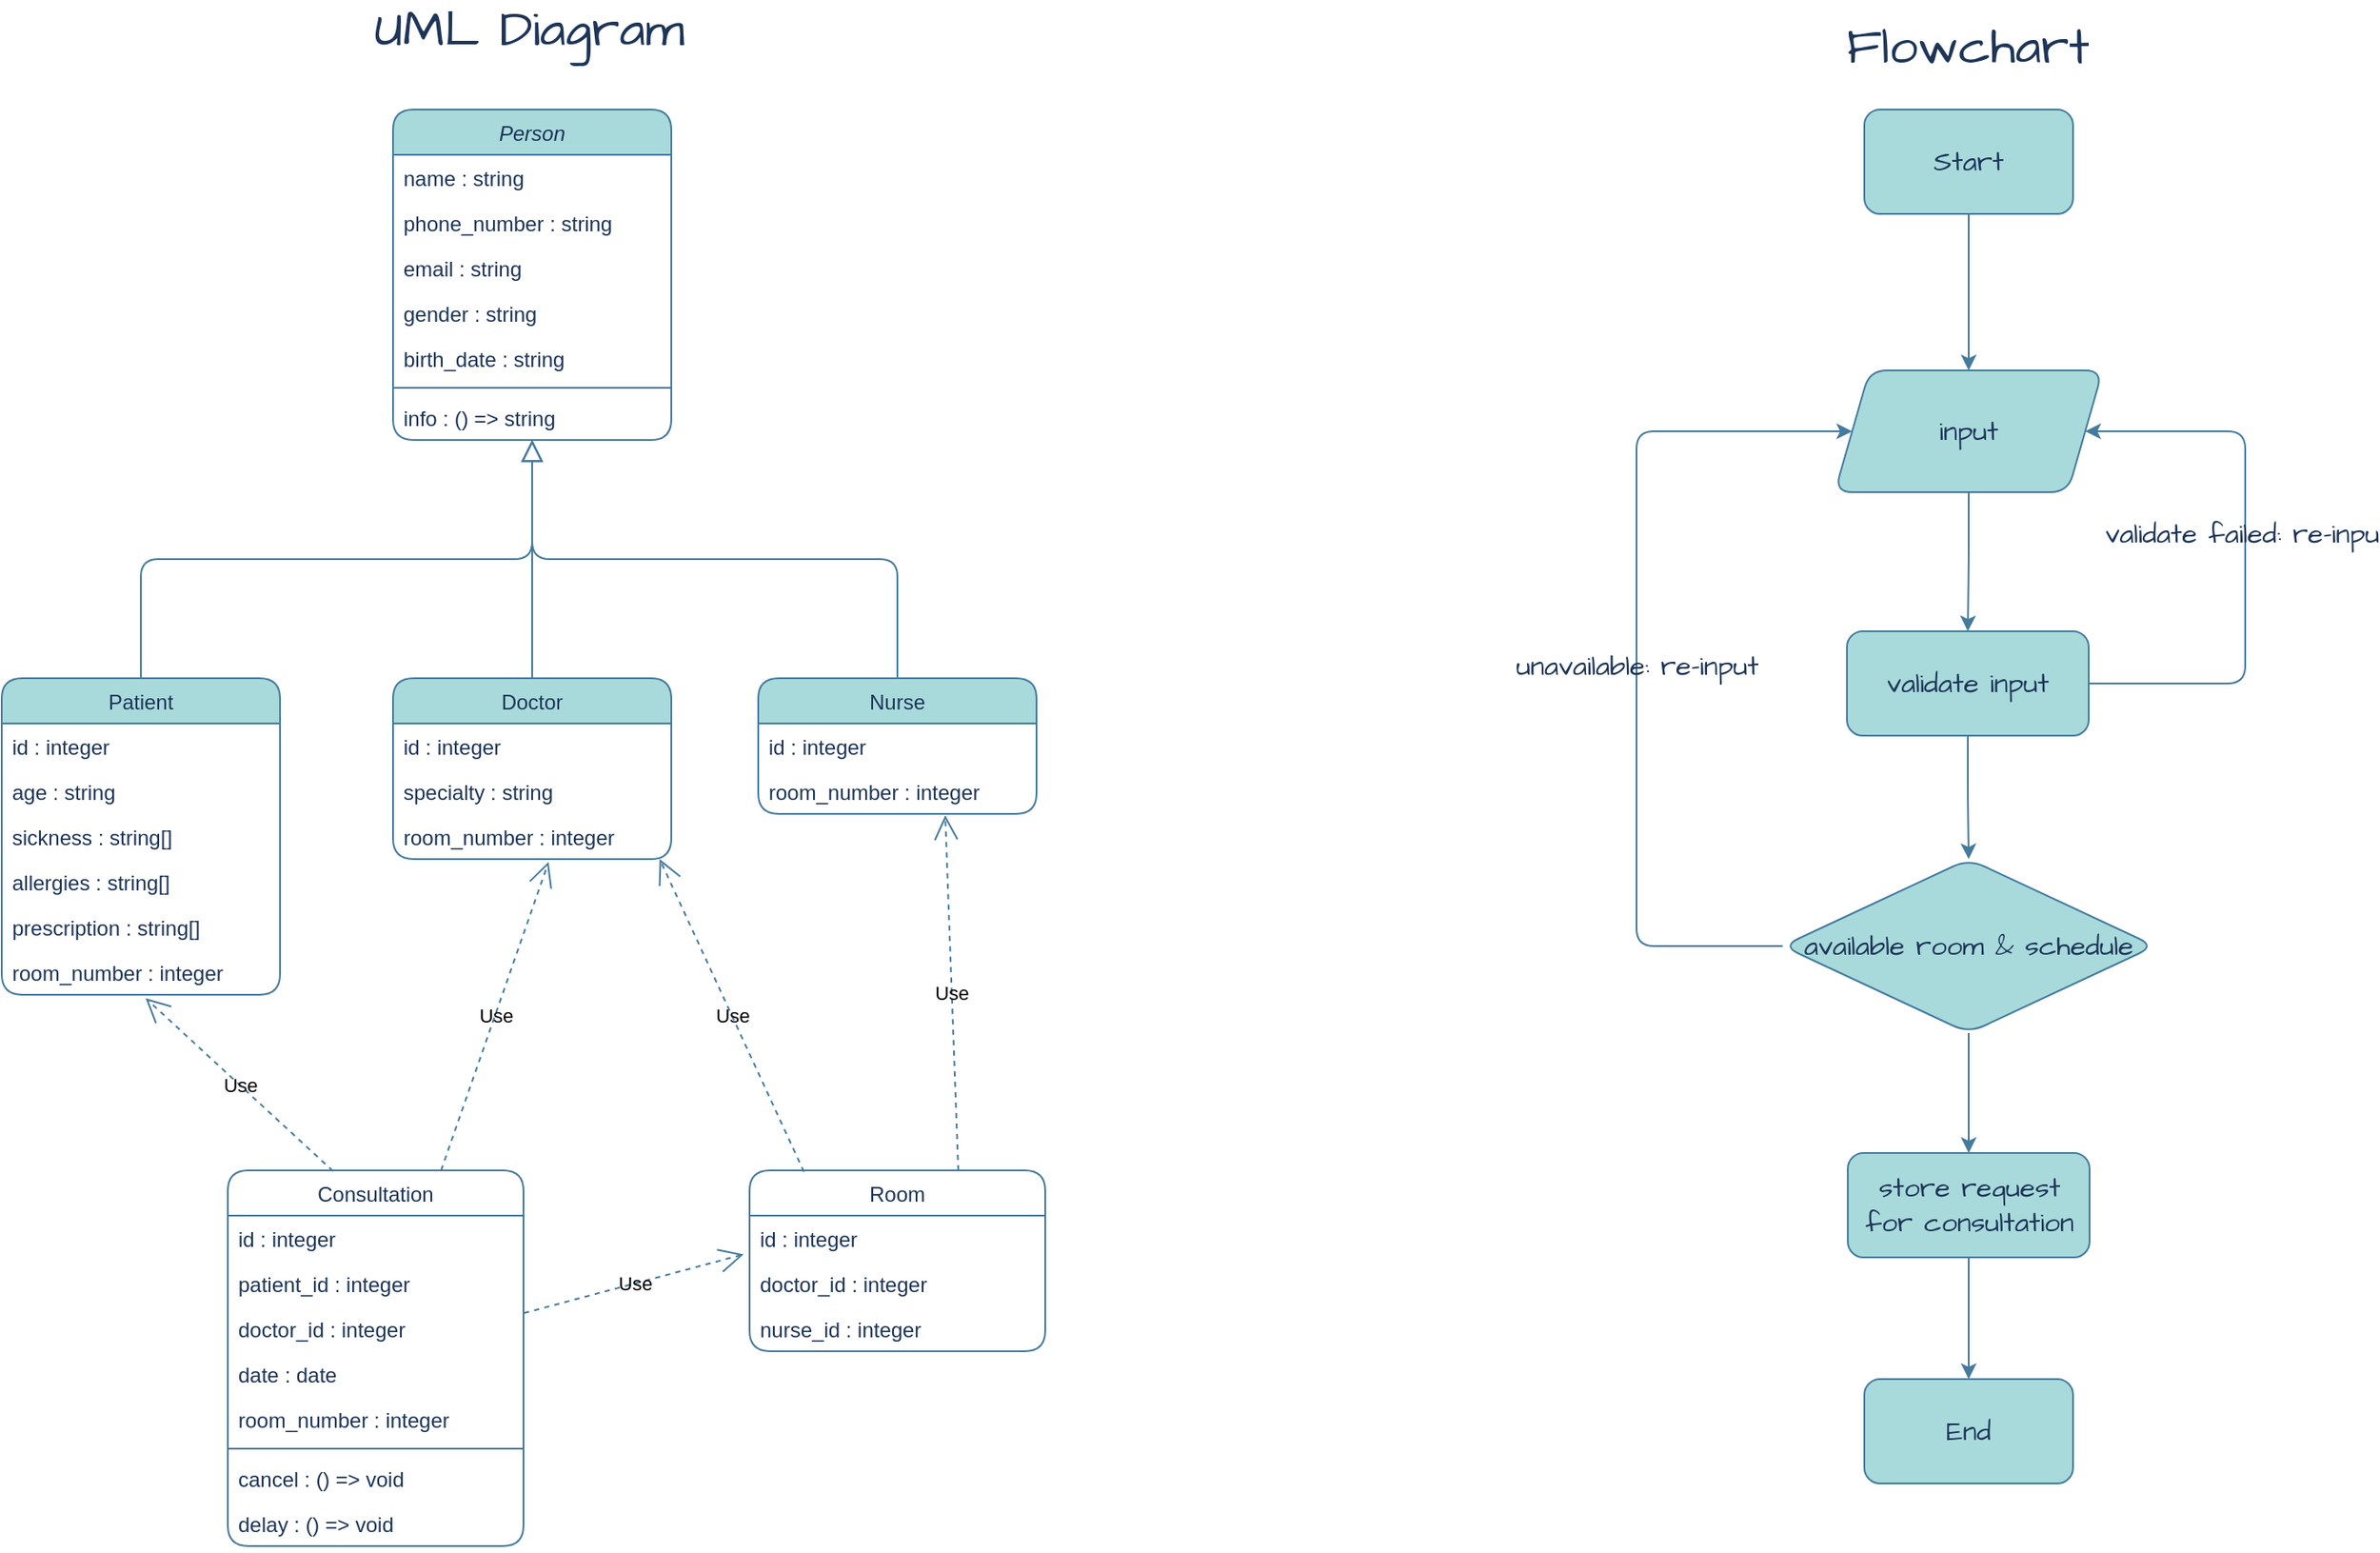 <mxfile version="20.7.4" type="device"><diagram id="C5RBs43oDa-KdzZeNtuy" name="Page-1"><mxGraphModel dx="1743" dy="1171" grid="1" gridSize="10" guides="1" tooltips="1" connect="1" arrows="1" fold="1" page="1" pageScale="1" pageWidth="827" pageHeight="1169" math="0" shadow="0"><root><mxCell id="WIyWlLk6GJQsqaUBKTNV-0"/><mxCell id="WIyWlLk6GJQsqaUBKTNV-1" parent="WIyWlLk6GJQsqaUBKTNV-0"/><mxCell id="zkfFHV4jXpPFQw0GAbJ--0" value="Person" style="swimlane;fontStyle=2;align=center;verticalAlign=top;childLayout=stackLayout;horizontal=1;startSize=26;horizontalStack=0;resizeParent=1;resizeLast=0;collapsible=1;marginBottom=0;rounded=1;shadow=0;strokeWidth=1;labelBackgroundColor=none;fillColor=#A8DADC;strokeColor=#457B9D;fontColor=#1D3557;" parent="WIyWlLk6GJQsqaUBKTNV-1" vertex="1"><mxGeometry x="335" y="80" width="160" height="190" as="geometry"><mxRectangle x="230" y="140" width="160" height="26" as="alternateBounds"/></mxGeometry></mxCell><mxCell id="zkfFHV4jXpPFQw0GAbJ--1" value="name : string" style="text;align=left;verticalAlign=top;spacingLeft=4;spacingRight=4;overflow=hidden;rotatable=0;points=[[0,0.5],[1,0.5]];portConstraint=eastwest;rounded=1;labelBackgroundColor=none;fontColor=#1D3557;" parent="zkfFHV4jXpPFQw0GAbJ--0" vertex="1"><mxGeometry y="26" width="160" height="26" as="geometry"/></mxCell><mxCell id="zkfFHV4jXpPFQw0GAbJ--2" value="phone_number : string" style="text;align=left;verticalAlign=top;spacingLeft=4;spacingRight=4;overflow=hidden;rotatable=0;points=[[0,0.5],[1,0.5]];portConstraint=eastwest;rounded=1;shadow=0;html=0;labelBackgroundColor=none;fontColor=#1D3557;" parent="zkfFHV4jXpPFQw0GAbJ--0" vertex="1"><mxGeometry y="52" width="160" height="26" as="geometry"/></mxCell><mxCell id="zkfFHV4jXpPFQw0GAbJ--3" value="email : string" style="text;align=left;verticalAlign=top;spacingLeft=4;spacingRight=4;overflow=hidden;rotatable=0;points=[[0,0.5],[1,0.5]];portConstraint=eastwest;rounded=1;shadow=0;html=0;labelBackgroundColor=none;fontColor=#1D3557;" parent="zkfFHV4jXpPFQw0GAbJ--0" vertex="1"><mxGeometry y="78" width="160" height="26" as="geometry"/></mxCell><mxCell id="KipVCGJpKnzLX7ZTXPdp-0" value="gender : string" style="text;align=left;verticalAlign=top;spacingLeft=4;spacingRight=4;overflow=hidden;rotatable=0;points=[[0,0.5],[1,0.5]];portConstraint=eastwest;rounded=1;shadow=0;html=0;labelBackgroundColor=none;fontColor=#1D3557;" parent="zkfFHV4jXpPFQw0GAbJ--0" vertex="1"><mxGeometry y="104" width="160" height="26" as="geometry"/></mxCell><mxCell id="KipVCGJpKnzLX7ZTXPdp-1" value="birth_date : string" style="text;align=left;verticalAlign=top;spacingLeft=4;spacingRight=4;overflow=hidden;rotatable=0;points=[[0,0.5],[1,0.5]];portConstraint=eastwest;rounded=1;shadow=0;html=0;labelBackgroundColor=none;fontColor=#1D3557;" parent="zkfFHV4jXpPFQw0GAbJ--0" vertex="1"><mxGeometry y="130" width="160" height="26" as="geometry"/></mxCell><mxCell id="zkfFHV4jXpPFQw0GAbJ--4" value="" style="line;html=1;strokeWidth=1;align=left;verticalAlign=middle;spacingTop=-1;spacingLeft=3;spacingRight=3;rotatable=0;labelPosition=right;points=[];portConstraint=eastwest;rounded=1;labelBackgroundColor=none;fillColor=#A8DADC;strokeColor=#457B9D;fontColor=#1D3557;" parent="zkfFHV4jXpPFQw0GAbJ--0" vertex="1"><mxGeometry y="156" width="160" height="8" as="geometry"/></mxCell><mxCell id="zkfFHV4jXpPFQw0GAbJ--5" value="info : () =&gt; string" style="text;align=left;verticalAlign=top;spacingLeft=4;spacingRight=4;overflow=hidden;rotatable=0;points=[[0,0.5],[1,0.5]];portConstraint=eastwest;rounded=1;labelBackgroundColor=none;fontColor=#1D3557;" parent="zkfFHV4jXpPFQw0GAbJ--0" vertex="1"><mxGeometry y="164" width="160" height="26" as="geometry"/></mxCell><mxCell id="zkfFHV4jXpPFQw0GAbJ--6" value="Doctor" style="swimlane;fontStyle=0;align=center;verticalAlign=top;childLayout=stackLayout;horizontal=1;startSize=26;horizontalStack=0;resizeParent=1;resizeLast=0;collapsible=1;marginBottom=0;rounded=1;shadow=0;strokeWidth=1;labelBackgroundColor=none;fillColor=#A8DADC;strokeColor=#457B9D;fontColor=#1D3557;" parent="WIyWlLk6GJQsqaUBKTNV-1" vertex="1"><mxGeometry x="335" y="407" width="160" height="104" as="geometry"><mxRectangle x="130" y="380" width="160" height="26" as="alternateBounds"/></mxGeometry></mxCell><mxCell id="KipVCGJpKnzLX7ZTXPdp-15" value="id : integer" style="text;align=left;verticalAlign=top;spacingLeft=4;spacingRight=4;overflow=hidden;rotatable=0;points=[[0,0.5],[1,0.5]];portConstraint=eastwest;rounded=1;labelBackgroundColor=none;fontColor=#1D3557;" parent="zkfFHV4jXpPFQw0GAbJ--6" vertex="1"><mxGeometry y="26" width="160" height="26" as="geometry"/></mxCell><mxCell id="zkfFHV4jXpPFQw0GAbJ--7" value="specialty : string" style="text;align=left;verticalAlign=top;spacingLeft=4;spacingRight=4;overflow=hidden;rotatable=0;points=[[0,0.5],[1,0.5]];portConstraint=eastwest;rounded=1;labelBackgroundColor=none;fontColor=#1D3557;" parent="zkfFHV4jXpPFQw0GAbJ--6" vertex="1"><mxGeometry y="52" width="160" height="26" as="geometry"/></mxCell><mxCell id="zkfFHV4jXpPFQw0GAbJ--8" value="room_number : integer" style="text;align=left;verticalAlign=top;spacingLeft=4;spacingRight=4;overflow=hidden;rotatable=0;points=[[0,0.5],[1,0.5]];portConstraint=eastwest;rounded=1;shadow=0;html=0;labelBackgroundColor=none;fontColor=#1D3557;" parent="zkfFHV4jXpPFQw0GAbJ--6" vertex="1"><mxGeometry y="78" width="160" height="26" as="geometry"/></mxCell><mxCell id="zkfFHV4jXpPFQw0GAbJ--12" value="" style="endArrow=block;endSize=10;endFill=0;shadow=0;strokeWidth=1;rounded=1;edgeStyle=elbowEdgeStyle;elbow=vertical;labelBackgroundColor=none;fontColor=default;strokeColor=#457B9D;" parent="WIyWlLk6GJQsqaUBKTNV-1" source="zkfFHV4jXpPFQw0GAbJ--6" target="zkfFHV4jXpPFQw0GAbJ--0" edge="1"><mxGeometry width="160" relative="1" as="geometry"><mxPoint x="420" y="163" as="sourcePoint"/><mxPoint x="420" y="163" as="targetPoint"/></mxGeometry></mxCell><mxCell id="zkfFHV4jXpPFQw0GAbJ--13" value="Nurse" style="swimlane;fontStyle=0;align=center;verticalAlign=top;childLayout=stackLayout;horizontal=1;startSize=26;horizontalStack=0;resizeParent=1;resizeLast=0;collapsible=1;marginBottom=0;rounded=1;shadow=0;strokeWidth=1;labelBackgroundColor=none;fillColor=#A8DADC;strokeColor=#457B9D;fontColor=#1D3557;" parent="WIyWlLk6GJQsqaUBKTNV-1" vertex="1"><mxGeometry x="545" y="407" width="160" height="78" as="geometry"><mxRectangle x="340" y="380" width="170" height="26" as="alternateBounds"/></mxGeometry></mxCell><mxCell id="KipVCGJpKnzLX7ZTXPdp-16" value="id : integer" style="text;align=left;verticalAlign=top;spacingLeft=4;spacingRight=4;overflow=hidden;rotatable=0;points=[[0,0.5],[1,0.5]];portConstraint=eastwest;rounded=1;labelBackgroundColor=none;fontColor=#1D3557;" parent="zkfFHV4jXpPFQw0GAbJ--13" vertex="1"><mxGeometry y="26" width="160" height="26" as="geometry"/></mxCell><mxCell id="zkfFHV4jXpPFQw0GAbJ--14" value="room_number : integer" style="text;align=left;verticalAlign=top;spacingLeft=4;spacingRight=4;overflow=hidden;rotatable=0;points=[[0,0.5],[1,0.5]];portConstraint=eastwest;rounded=1;labelBackgroundColor=none;fontColor=#1D3557;" parent="zkfFHV4jXpPFQw0GAbJ--13" vertex="1"><mxGeometry y="52" width="160" height="26" as="geometry"/></mxCell><mxCell id="zkfFHV4jXpPFQw0GAbJ--16" value="" style="endArrow=block;endSize=10;endFill=0;shadow=0;strokeWidth=1;rounded=1;edgeStyle=elbowEdgeStyle;elbow=vertical;labelBackgroundColor=none;fontColor=default;strokeColor=#457B9D;" parent="WIyWlLk6GJQsqaUBKTNV-1" source="zkfFHV4jXpPFQw0GAbJ--13" target="zkfFHV4jXpPFQw0GAbJ--0" edge="1"><mxGeometry width="160" relative="1" as="geometry"><mxPoint x="430" y="333" as="sourcePoint"/><mxPoint x="530" y="231" as="targetPoint"/></mxGeometry></mxCell><mxCell id="KipVCGJpKnzLX7ZTXPdp-7" value="Patient" style="swimlane;fontStyle=0;align=center;verticalAlign=top;childLayout=stackLayout;horizontal=1;startSize=26;horizontalStack=0;resizeParent=1;resizeLast=0;collapsible=1;marginBottom=0;rounded=1;shadow=0;strokeWidth=1;labelBackgroundColor=none;fillColor=#A8DADC;strokeColor=#457B9D;fontColor=#1D3557;" parent="WIyWlLk6GJQsqaUBKTNV-1" vertex="1"><mxGeometry x="110" y="407" width="160" height="182" as="geometry"><mxRectangle x="130" y="380" width="160" height="26" as="alternateBounds"/></mxGeometry></mxCell><mxCell id="KipVCGJpKnzLX7ZTXPdp-14" value="id : integer" style="text;align=left;verticalAlign=top;spacingLeft=4;spacingRight=4;overflow=hidden;rotatable=0;points=[[0,0.5],[1,0.5]];portConstraint=eastwest;rounded=1;labelBackgroundColor=none;fontColor=#1D3557;" parent="KipVCGJpKnzLX7ZTXPdp-7" vertex="1"><mxGeometry y="26" width="160" height="26" as="geometry"/></mxCell><mxCell id="KipVCGJpKnzLX7ZTXPdp-8" value="age : string" style="text;align=left;verticalAlign=top;spacingLeft=4;spacingRight=4;overflow=hidden;rotatable=0;points=[[0,0.5],[1,0.5]];portConstraint=eastwest;rounded=1;labelBackgroundColor=none;fontColor=#1D3557;" parent="KipVCGJpKnzLX7ZTXPdp-7" vertex="1"><mxGeometry y="52" width="160" height="26" as="geometry"/></mxCell><mxCell id="KipVCGJpKnzLX7ZTXPdp-9" value="sickness : string[]" style="text;align=left;verticalAlign=top;spacingLeft=4;spacingRight=4;overflow=hidden;rotatable=0;points=[[0,0.5],[1,0.5]];portConstraint=eastwest;rounded=1;shadow=0;html=0;labelBackgroundColor=none;fontColor=#1D3557;" parent="KipVCGJpKnzLX7ZTXPdp-7" vertex="1"><mxGeometry y="78" width="160" height="26" as="geometry"/></mxCell><mxCell id="KipVCGJpKnzLX7ZTXPdp-12" value="allergies : string[]" style="text;align=left;verticalAlign=top;spacingLeft=4;spacingRight=4;overflow=hidden;rotatable=0;points=[[0,0.5],[1,0.5]];portConstraint=eastwest;rounded=1;shadow=0;html=0;labelBackgroundColor=none;fontColor=#1D3557;" parent="KipVCGJpKnzLX7ZTXPdp-7" vertex="1"><mxGeometry y="104" width="160" height="26" as="geometry"/></mxCell><mxCell id="KipVCGJpKnzLX7ZTXPdp-11" value="prescription : string[]" style="text;align=left;verticalAlign=top;spacingLeft=4;spacingRight=4;overflow=hidden;rotatable=0;points=[[0,0.5],[1,0.5]];portConstraint=eastwest;rounded=1;shadow=0;html=0;labelBackgroundColor=none;fontColor=#1D3557;" parent="KipVCGJpKnzLX7ZTXPdp-7" vertex="1"><mxGeometry y="130" width="160" height="26" as="geometry"/></mxCell><mxCell id="KipVCGJpKnzLX7ZTXPdp-13" value="room_number : integer" style="text;align=left;verticalAlign=top;spacingLeft=4;spacingRight=4;overflow=hidden;rotatable=0;points=[[0,0.5],[1,0.5]];portConstraint=eastwest;rounded=1;shadow=0;html=0;labelBackgroundColor=none;fontColor=#1D3557;" parent="KipVCGJpKnzLX7ZTXPdp-7" vertex="1"><mxGeometry y="156" width="160" height="26" as="geometry"/></mxCell><mxCell id="KipVCGJpKnzLX7ZTXPdp-10" value="" style="endArrow=block;endSize=10;endFill=0;shadow=0;strokeWidth=1;rounded=1;edgeStyle=elbowEdgeStyle;elbow=vertical;exitX=0.5;exitY=0;exitDx=0;exitDy=0;labelBackgroundColor=none;fontColor=default;strokeColor=#457B9D;" parent="WIyWlLk6GJQsqaUBKTNV-1" source="KipVCGJpKnzLX7ZTXPdp-7" edge="1"><mxGeometry width="160" relative="1" as="geometry"><mxPoint x="280" y="330" as="sourcePoint"/><mxPoint x="415" y="270" as="targetPoint"/></mxGeometry></mxCell><mxCell id="KipVCGJpKnzLX7ZTXPdp-17" value="Consultation" style="swimlane;fontStyle=0;childLayout=stackLayout;horizontal=1;startSize=26;fillColor=none;horizontalStack=0;resizeParent=1;resizeParentMax=0;resizeLast=0;collapsible=1;marginBottom=0;rounded=1;labelBackgroundColor=none;strokeColor=#457B9D;fontColor=#1D3557;" parent="WIyWlLk6GJQsqaUBKTNV-1" vertex="1"><mxGeometry x="240" y="690" width="170" height="216" as="geometry"/></mxCell><mxCell id="KipVCGJpKnzLX7ZTXPdp-18" value="id : integer" style="text;strokeColor=none;fillColor=none;align=left;verticalAlign=top;spacingLeft=4;spacingRight=4;overflow=hidden;rotatable=0;points=[[0,0.5],[1,0.5]];portConstraint=eastwest;rounded=1;labelBackgroundColor=none;fontColor=#1D3557;" parent="KipVCGJpKnzLX7ZTXPdp-17" vertex="1"><mxGeometry y="26" width="170" height="26" as="geometry"/></mxCell><mxCell id="KipVCGJpKnzLX7ZTXPdp-19" value="patient_id : integer" style="text;strokeColor=none;fillColor=none;align=left;verticalAlign=top;spacingLeft=4;spacingRight=4;overflow=hidden;rotatable=0;points=[[0,0.5],[1,0.5]];portConstraint=eastwest;rounded=1;labelBackgroundColor=none;fontColor=#1D3557;" parent="KipVCGJpKnzLX7ZTXPdp-17" vertex="1"><mxGeometry y="52" width="170" height="26" as="geometry"/></mxCell><mxCell id="KipVCGJpKnzLX7ZTXPdp-20" value="doctor_id : integer" style="text;strokeColor=none;fillColor=none;align=left;verticalAlign=top;spacingLeft=4;spacingRight=4;overflow=hidden;rotatable=0;points=[[0,0.5],[1,0.5]];portConstraint=eastwest;rounded=1;labelBackgroundColor=none;fontColor=#1D3557;" parent="KipVCGJpKnzLX7ZTXPdp-17" vertex="1"><mxGeometry y="78" width="170" height="26" as="geometry"/></mxCell><mxCell id="KipVCGJpKnzLX7ZTXPdp-21" value="date : date" style="text;strokeColor=none;fillColor=none;align=left;verticalAlign=top;spacingLeft=4;spacingRight=4;overflow=hidden;rotatable=0;points=[[0,0.5],[1,0.5]];portConstraint=eastwest;rounded=1;labelBackgroundColor=none;fontColor=#1D3557;" parent="KipVCGJpKnzLX7ZTXPdp-17" vertex="1"><mxGeometry y="104" width="170" height="26" as="geometry"/></mxCell><mxCell id="KipVCGJpKnzLX7ZTXPdp-28" value="room_number : integer" style="text;strokeColor=none;fillColor=none;align=left;verticalAlign=top;spacingLeft=4;spacingRight=4;overflow=hidden;rotatable=0;points=[[0,0.5],[1,0.5]];portConstraint=eastwest;rounded=1;labelBackgroundColor=none;fontColor=#1D3557;" parent="KipVCGJpKnzLX7ZTXPdp-17" vertex="1"><mxGeometry y="130" width="170" height="26" as="geometry"/></mxCell><mxCell id="KipVCGJpKnzLX7ZTXPdp-24" value="" style="line;strokeWidth=1;fillColor=none;align=left;verticalAlign=middle;spacingTop=-1;spacingLeft=3;spacingRight=3;rotatable=0;labelPosition=right;points=[];portConstraint=eastwest;rounded=1;labelBackgroundColor=none;strokeColor=#457B9D;fontColor=#1D3557;" parent="KipVCGJpKnzLX7ZTXPdp-17" vertex="1"><mxGeometry y="156" width="170" height="8" as="geometry"/></mxCell><mxCell id="KipVCGJpKnzLX7ZTXPdp-23" value="cancel : () =&gt; void" style="text;strokeColor=none;fillColor=none;align=left;verticalAlign=top;spacingLeft=4;spacingRight=4;overflow=hidden;rotatable=0;points=[[0,0.5],[1,0.5]];portConstraint=eastwest;rounded=1;labelBackgroundColor=none;fontColor=#1D3557;" parent="KipVCGJpKnzLX7ZTXPdp-17" vertex="1"><mxGeometry y="164" width="170" height="26" as="geometry"/></mxCell><mxCell id="KipVCGJpKnzLX7ZTXPdp-25" value="delay : () =&gt; void" style="text;strokeColor=none;fillColor=none;align=left;verticalAlign=top;spacingLeft=4;spacingRight=4;overflow=hidden;rotatable=0;points=[[0,0.5],[1,0.5]];portConstraint=eastwest;rounded=1;labelBackgroundColor=none;fontColor=#1D3557;" parent="KipVCGJpKnzLX7ZTXPdp-17" vertex="1"><mxGeometry y="190" width="170" height="26" as="geometry"/></mxCell><mxCell id="KipVCGJpKnzLX7ZTXPdp-26" value="Use" style="endArrow=open;endSize=12;dashed=1;html=1;rounded=1;entryX=0.559;entryY=1.062;entryDx=0;entryDy=0;entryPerimeter=0;labelBackgroundColor=none;fontColor=default;strokeColor=#457B9D;" parent="WIyWlLk6GJQsqaUBKTNV-1" source="KipVCGJpKnzLX7ZTXPdp-17" target="zkfFHV4jXpPFQw0GAbJ--8" edge="1"><mxGeometry width="160" relative="1" as="geometry"><mxPoint x="270" y="640" as="sourcePoint"/><mxPoint x="430" y="640" as="targetPoint"/></mxGeometry></mxCell><mxCell id="KipVCGJpKnzLX7ZTXPdp-27" value="Use" style="endArrow=open;endSize=12;dashed=1;html=1;rounded=1;entryX=0.517;entryY=1.075;entryDx=0;entryDy=0;entryPerimeter=0;exitX=0.356;exitY=0.002;exitDx=0;exitDy=0;exitPerimeter=0;labelBackgroundColor=none;fontColor=default;strokeColor=#457B9D;" parent="WIyWlLk6GJQsqaUBKTNV-1" source="KipVCGJpKnzLX7ZTXPdp-17" target="KipVCGJpKnzLX7ZTXPdp-13" edge="1"><mxGeometry width="160" relative="1" as="geometry"><mxPoint x="260" y="660" as="sourcePoint"/><mxPoint x="324.759" y="482.612" as="targetPoint"/></mxGeometry></mxCell><mxCell id="KipVCGJpKnzLX7ZTXPdp-29" value="Room" style="swimlane;fontStyle=0;childLayout=stackLayout;horizontal=1;startSize=26;fillColor=none;horizontalStack=0;resizeParent=1;resizeParentMax=0;resizeLast=0;collapsible=1;marginBottom=0;rounded=1;labelBackgroundColor=none;strokeColor=#457B9D;fontColor=#1D3557;" parent="WIyWlLk6GJQsqaUBKTNV-1" vertex="1"><mxGeometry x="540" y="690" width="170" height="104" as="geometry"/></mxCell><mxCell id="KipVCGJpKnzLX7ZTXPdp-30" value="id : integer" style="text;strokeColor=none;fillColor=none;align=left;verticalAlign=top;spacingLeft=4;spacingRight=4;overflow=hidden;rotatable=0;points=[[0,0.5],[1,0.5]];portConstraint=eastwest;rounded=1;labelBackgroundColor=none;fontColor=#1D3557;" parent="KipVCGJpKnzLX7ZTXPdp-29" vertex="1"><mxGeometry y="26" width="170" height="26" as="geometry"/></mxCell><mxCell id="KipVCGJpKnzLX7ZTXPdp-32" value="doctor_id : integer" style="text;strokeColor=none;fillColor=none;align=left;verticalAlign=top;spacingLeft=4;spacingRight=4;overflow=hidden;rotatable=0;points=[[0,0.5],[1,0.5]];portConstraint=eastwest;rounded=1;labelBackgroundColor=none;fontColor=#1D3557;" parent="KipVCGJpKnzLX7ZTXPdp-29" vertex="1"><mxGeometry y="52" width="170" height="26" as="geometry"/></mxCell><mxCell id="KipVCGJpKnzLX7ZTXPdp-31" value="nurse_id : integer" style="text;strokeColor=none;fillColor=none;align=left;verticalAlign=top;spacingLeft=4;spacingRight=4;overflow=hidden;rotatable=0;points=[[0,0.5],[1,0.5]];portConstraint=eastwest;rounded=1;labelBackgroundColor=none;fontColor=#1D3557;" parent="KipVCGJpKnzLX7ZTXPdp-29" vertex="1"><mxGeometry y="78" width="170" height="26" as="geometry"/></mxCell><mxCell id="KipVCGJpKnzLX7ZTXPdp-38" value="Use" style="endArrow=open;endSize=12;dashed=1;html=1;rounded=1;entryX=-0.02;entryY=0.857;entryDx=0;entryDy=0;entryPerimeter=0;exitX=1.002;exitY=0.155;exitDx=0;exitDy=0;exitPerimeter=0;labelBackgroundColor=none;fontColor=default;strokeColor=#457B9D;" parent="WIyWlLk6GJQsqaUBKTNV-1" source="KipVCGJpKnzLX7ZTXPdp-20" target="KipVCGJpKnzLX7ZTXPdp-30" edge="1"><mxGeometry width="160" relative="1" as="geometry"><mxPoint x="470" y="720" as="sourcePoint"/><mxPoint x="531.809" y="542.612" as="targetPoint"/></mxGeometry></mxCell><mxCell id="KipVCGJpKnzLX7ZTXPdp-39" value="Use" style="endArrow=open;endSize=12;dashed=1;html=1;rounded=1;entryX=0.672;entryY=1.03;entryDx=0;entryDy=0;entryPerimeter=0;exitX=0.706;exitY=0;exitDx=0;exitDy=0;exitPerimeter=0;labelBackgroundColor=none;fontColor=default;strokeColor=#457B9D;" parent="WIyWlLk6GJQsqaUBKTNV-1" source="KipVCGJpKnzLX7ZTXPdp-29" target="zkfFHV4jXpPFQw0GAbJ--14" edge="1"><mxGeometry width="160" relative="1" as="geometry"><mxPoint x="660" y="610" as="sourcePoint"/><mxPoint x="721.809" y="432.612" as="targetPoint"/></mxGeometry></mxCell><mxCell id="KipVCGJpKnzLX7ZTXPdp-40" value="Use" style="endArrow=open;endSize=12;dashed=1;html=1;rounded=1;entryX=0.958;entryY=0.997;entryDx=0;entryDy=0;entryPerimeter=0;exitX=0.184;exitY=0.008;exitDx=0;exitDy=0;exitPerimeter=0;labelBackgroundColor=none;fontColor=default;strokeColor=#457B9D;" parent="WIyWlLk6GJQsqaUBKTNV-1" source="KipVCGJpKnzLX7ZTXPdp-29" target="zkfFHV4jXpPFQw0GAbJ--8" edge="1"><mxGeometry width="160" relative="1" as="geometry"><mxPoint x="560" y="560" as="sourcePoint"/><mxPoint x="621.809" y="382.612" as="targetPoint"/></mxGeometry></mxCell><mxCell id="KipVCGJpKnzLX7ZTXPdp-41" value="&lt;font style=&quot;font-size: 29px;&quot;&gt;UML Diagram&lt;/font&gt;" style="text;html=1;strokeColor=none;fillColor=none;align=center;verticalAlign=middle;whiteSpace=wrap;rounded=1;sketch=1;hachureGap=4;jiggle=2;curveFitting=1;fontFamily=Architects Daughter;fontSource=https%3A%2F%2Ffonts.googleapis.com%2Fcss%3Ffamily%3DArchitects%2BDaughter;fontSize=20;fontColor=#1D3557;labelBackgroundColor=none;" parent="WIyWlLk6GJQsqaUBKTNV-1" vertex="1"><mxGeometry x="300" y="20" width="227" height="30" as="geometry"/></mxCell><mxCell id="KipVCGJpKnzLX7ZTXPdp-45" style="edgeStyle=orthogonalEdgeStyle;rounded=1;hachureGap=4;orthogonalLoop=1;jettySize=auto;html=1;entryX=0.5;entryY=0;entryDx=0;entryDy=0;strokeColor=#457B9D;fontFamily=Architects Daughter;fontSource=https%3A%2F%2Ffonts.googleapis.com%2Fcss%3Ffamily%3DArchitects%2BDaughter;fontSize=16;fontColor=default;fillColor=#A8DADC;labelBackgroundColor=none;" parent="WIyWlLk6GJQsqaUBKTNV-1" source="KipVCGJpKnzLX7ZTXPdp-43" target="KipVCGJpKnzLX7ZTXPdp-44" edge="1"><mxGeometry relative="1" as="geometry"/></mxCell><mxCell id="KipVCGJpKnzLX7ZTXPdp-43" value="Start" style="rounded=1;whiteSpace=wrap;html=1;hachureGap=4;strokeColor=#457B9D;fontFamily=Architects Daughter;fontSource=https%3A%2F%2Ffonts.googleapis.com%2Fcss%3Ffamily%3DArchitects%2BDaughter;fontSize=16;fontColor=#1D3557;fillColor=#A8DADC;labelBackgroundColor=none;" parent="WIyWlLk6GJQsqaUBKTNV-1" vertex="1"><mxGeometry x="1181" y="80" width="120" height="60" as="geometry"/></mxCell><mxCell id="KipVCGJpKnzLX7ZTXPdp-50" style="edgeStyle=orthogonalEdgeStyle;rounded=1;hachureGap=4;orthogonalLoop=1;jettySize=auto;html=1;entryX=0.5;entryY=0;entryDx=0;entryDy=0;strokeColor=#457B9D;fontFamily=Architects Daughter;fontSource=https%3A%2F%2Ffonts.googleapis.com%2Fcss%3Ffamily%3DArchitects%2BDaughter;fontSize=16;fontColor=default;fillColor=#A8DADC;labelBackgroundColor=none;" parent="WIyWlLk6GJQsqaUBKTNV-1" source="KipVCGJpKnzLX7ZTXPdp-44" target="KipVCGJpKnzLX7ZTXPdp-49" edge="1"><mxGeometry relative="1" as="geometry"/></mxCell><mxCell id="KipVCGJpKnzLX7ZTXPdp-44" value="input" style="shape=parallelogram;perimeter=parallelogramPerimeter;whiteSpace=wrap;html=1;fixedSize=1;rounded=1;sketch=0;hachureGap=4;jiggle=2;curveFitting=1;strokeColor=#457B9D;fontFamily=Architects Daughter;fontSource=https%3A%2F%2Ffonts.googleapis.com%2Fcss%3Ffamily%3DArchitects%2BDaughter;fontSize=16;fontColor=#1D3557;fillColor=#A8DADC;labelBackgroundColor=none;" parent="WIyWlLk6GJQsqaUBKTNV-1" vertex="1"><mxGeometry x="1164" y="230" width="154" height="70" as="geometry"/></mxCell><mxCell id="KipVCGJpKnzLX7ZTXPdp-52" style="edgeStyle=orthogonalEdgeStyle;rounded=1;hachureGap=4;orthogonalLoop=1;jettySize=auto;html=1;entryX=0.5;entryY=0;entryDx=0;entryDy=0;strokeColor=#457B9D;fontFamily=Architects Daughter;fontSource=https%3A%2F%2Ffonts.googleapis.com%2Fcss%3Ffamily%3DArchitects%2BDaughter;fontSize=16;fontColor=default;fillColor=#A8DADC;labelBackgroundColor=none;" parent="WIyWlLk6GJQsqaUBKTNV-1" source="KipVCGJpKnzLX7ZTXPdp-49" target="KipVCGJpKnzLX7ZTXPdp-51" edge="1"><mxGeometry relative="1" as="geometry"/></mxCell><mxCell id="KipVCGJpKnzLX7ZTXPdp-57" style="edgeStyle=orthogonalEdgeStyle;rounded=1;hachureGap=4;orthogonalLoop=1;jettySize=auto;html=1;entryX=1;entryY=0.5;entryDx=0;entryDy=0;strokeColor=#457B9D;fontFamily=Architects Daughter;fontSource=https%3A%2F%2Ffonts.googleapis.com%2Fcss%3Ffamily%3DArchitects%2BDaughter;fontSize=16;fontColor=default;fillColor=#A8DADC;labelBackgroundColor=none;" parent="WIyWlLk6GJQsqaUBKTNV-1" source="KipVCGJpKnzLX7ZTXPdp-49" target="KipVCGJpKnzLX7ZTXPdp-44" edge="1"><mxGeometry relative="1" as="geometry"><Array as="points"><mxPoint x="1400" y="410"/><mxPoint x="1400" y="265"/></Array></mxGeometry></mxCell><mxCell id="KipVCGJpKnzLX7ZTXPdp-58" value="validate failed: re-input" style="edgeLabel;html=1;align=center;verticalAlign=middle;resizable=0;points=[];fontSize=16;fontFamily=Architects Daughter;fontColor=#1D3557;rounded=1;labelBackgroundColor=none;" parent="KipVCGJpKnzLX7ZTXPdp-57" vertex="1" connectable="0"><mxGeometry x="0.081" y="-1" relative="1" as="geometry"><mxPoint as="offset"/></mxGeometry></mxCell><mxCell id="KipVCGJpKnzLX7ZTXPdp-49" value="validate input" style="rounded=1;whiteSpace=wrap;html=1;sketch=0;hachureGap=4;jiggle=2;curveFitting=1;strokeColor=#457B9D;fontFamily=Architects Daughter;fontSource=https%3A%2F%2Ffonts.googleapis.com%2Fcss%3Ffamily%3DArchitects%2BDaughter;fontSize=16;fontColor=#1D3557;fillColor=#A8DADC;labelBackgroundColor=none;" parent="WIyWlLk6GJQsqaUBKTNV-1" vertex="1"><mxGeometry x="1171" y="380" width="139" height="60" as="geometry"/></mxCell><mxCell id="KipVCGJpKnzLX7ZTXPdp-55" style="edgeStyle=orthogonalEdgeStyle;rounded=1;hachureGap=4;orthogonalLoop=1;jettySize=auto;html=1;entryX=0;entryY=0.5;entryDx=0;entryDy=0;strokeColor=#457B9D;fontFamily=Architects Daughter;fontSource=https%3A%2F%2Ffonts.googleapis.com%2Fcss%3Ffamily%3DArchitects%2BDaughter;fontSize=16;fontColor=default;fillColor=#A8DADC;labelBackgroundColor=none;" parent="WIyWlLk6GJQsqaUBKTNV-1" source="KipVCGJpKnzLX7ZTXPdp-51" target="KipVCGJpKnzLX7ZTXPdp-44" edge="1"><mxGeometry relative="1" as="geometry"><Array as="points"><mxPoint x="1050" y="561"/><mxPoint x="1050" y="265"/></Array></mxGeometry></mxCell><mxCell id="KipVCGJpKnzLX7ZTXPdp-56" value="unavailable: re-input" style="edgeLabel;html=1;align=center;verticalAlign=middle;resizable=0;points=[];fontSize=16;fontFamily=Architects Daughter;fontColor=#1D3557;rounded=1;labelBackgroundColor=none;" parent="KipVCGJpKnzLX7ZTXPdp-55" vertex="1" connectable="0"><mxGeometry x="-0.026" relative="1" as="geometry"><mxPoint as="offset"/></mxGeometry></mxCell><mxCell id="KipVCGJpKnzLX7ZTXPdp-61" style="edgeStyle=orthogonalEdgeStyle;rounded=1;hachureGap=4;orthogonalLoop=1;jettySize=auto;html=1;entryX=0.5;entryY=0;entryDx=0;entryDy=0;strokeColor=#457B9D;fontFamily=Architects Daughter;fontSource=https%3A%2F%2Ffonts.googleapis.com%2Fcss%3Ffamily%3DArchitects%2BDaughter;fontSize=16;fontColor=default;fillColor=#A8DADC;labelBackgroundColor=none;" parent="WIyWlLk6GJQsqaUBKTNV-1" source="KipVCGJpKnzLX7ZTXPdp-51" target="KipVCGJpKnzLX7ZTXPdp-60" edge="1"><mxGeometry relative="1" as="geometry"/></mxCell><mxCell id="KipVCGJpKnzLX7ZTXPdp-51" value="available room &amp;amp; schedule" style="rhombus;whiteSpace=wrap;html=1;rounded=1;sketch=0;hachureGap=4;jiggle=2;curveFitting=1;strokeColor=#457B9D;fontFamily=Architects Daughter;fontSource=https%3A%2F%2Ffonts.googleapis.com%2Fcss%3Ffamily%3DArchitects%2BDaughter;fontSize=16;fontColor=#1D3557;fillColor=#A8DADC;labelBackgroundColor=none;" parent="WIyWlLk6GJQsqaUBKTNV-1" vertex="1"><mxGeometry x="1134" y="511" width="214" height="100" as="geometry"/></mxCell><mxCell id="KipVCGJpKnzLX7ZTXPdp-63" style="edgeStyle=orthogonalEdgeStyle;rounded=1;hachureGap=4;orthogonalLoop=1;jettySize=auto;html=1;entryX=0.5;entryY=0;entryDx=0;entryDy=0;strokeColor=#457B9D;fontFamily=Architects Daughter;fontSource=https%3A%2F%2Ffonts.googleapis.com%2Fcss%3Ffamily%3DArchitects%2BDaughter;fontSize=16;fontColor=default;fillColor=#A8DADC;labelBackgroundColor=none;" parent="WIyWlLk6GJQsqaUBKTNV-1" source="KipVCGJpKnzLX7ZTXPdp-60" target="KipVCGJpKnzLX7ZTXPdp-62" edge="1"><mxGeometry relative="1" as="geometry"/></mxCell><mxCell id="KipVCGJpKnzLX7ZTXPdp-60" value="store request for consultation" style="rounded=1;whiteSpace=wrap;html=1;sketch=0;hachureGap=4;jiggle=2;curveFitting=1;strokeColor=#457B9D;fontFamily=Architects Daughter;fontSource=https%3A%2F%2Ffonts.googleapis.com%2Fcss%3Ffamily%3DArchitects%2BDaughter;fontSize=16;fontColor=#1D3557;fillColor=#A8DADC;labelBackgroundColor=none;" parent="WIyWlLk6GJQsqaUBKTNV-1" vertex="1"><mxGeometry x="1171.5" y="680" width="139" height="60" as="geometry"/></mxCell><mxCell id="KipVCGJpKnzLX7ZTXPdp-62" value="End" style="rounded=1;whiteSpace=wrap;html=1;hachureGap=4;strokeColor=#457B9D;fontFamily=Architects Daughter;fontSource=https%3A%2F%2Ffonts.googleapis.com%2Fcss%3Ffamily%3DArchitects%2BDaughter;fontSize=16;fontColor=#1D3557;fillColor=#A8DADC;labelBackgroundColor=none;" parent="WIyWlLk6GJQsqaUBKTNV-1" vertex="1"><mxGeometry x="1181" y="810" width="120" height="60" as="geometry"/></mxCell><mxCell id="KipVCGJpKnzLX7ZTXPdp-65" value="&lt;span style=&quot;font-size: 29px;&quot;&gt;Flowchart&lt;/span&gt;" style="text;html=1;strokeColor=none;fillColor=none;align=center;verticalAlign=middle;whiteSpace=wrap;rounded=1;sketch=1;hachureGap=4;jiggle=2;curveFitting=1;fontFamily=Architects Daughter;fontSource=https%3A%2F%2Ffonts.googleapis.com%2Fcss%3Ffamily%3DArchitects%2BDaughter;fontSize=20;fontColor=#1D3557;labelBackgroundColor=none;" parent="WIyWlLk6GJQsqaUBKTNV-1" vertex="1"><mxGeometry x="1127" y="30" width="227" height="30" as="geometry"/></mxCell></root></mxGraphModel></diagram></mxfile>